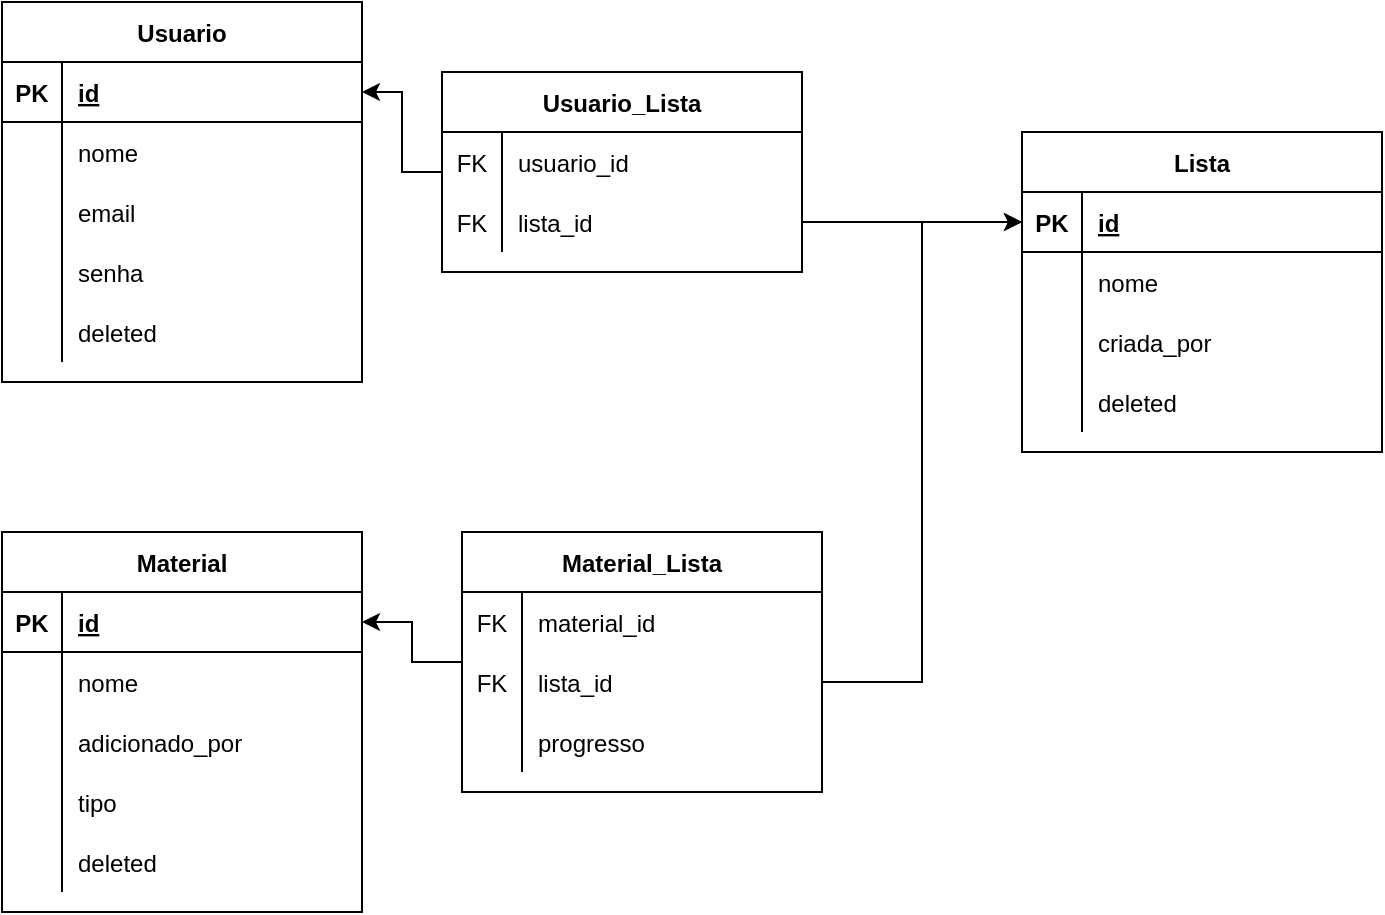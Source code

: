 <mxfile version="16.2.1" type="github"><diagram id="bsQxvZmZsck3vWy0Wv4B" name="Page-1"><mxGraphModel dx="841" dy="468" grid="1" gridSize="10" guides="1" tooltips="1" connect="1" arrows="1" fold="1" page="1" pageScale="1" pageWidth="827" pageHeight="1169" math="0" shadow="0"><root><mxCell id="0"/><mxCell id="1" parent="0"/><mxCell id="JjFJO2qF9cqSyIfI3b0g-1" value="Usuario" style="shape=table;startSize=30;container=1;collapsible=1;childLayout=tableLayout;fixedRows=1;rowLines=0;fontStyle=1;align=center;resizeLast=1;" vertex="1" parent="1"><mxGeometry x="200" y="95" width="180" height="190" as="geometry"/></mxCell><mxCell id="JjFJO2qF9cqSyIfI3b0g-2" value="" style="shape=partialRectangle;collapsible=0;dropTarget=0;pointerEvents=0;fillColor=none;top=0;left=0;bottom=1;right=0;points=[[0,0.5],[1,0.5]];portConstraint=eastwest;" vertex="1" parent="JjFJO2qF9cqSyIfI3b0g-1"><mxGeometry y="30" width="180" height="30" as="geometry"/></mxCell><mxCell id="JjFJO2qF9cqSyIfI3b0g-3" value="PK" style="shape=partialRectangle;connectable=0;fillColor=none;top=0;left=0;bottom=0;right=0;fontStyle=1;overflow=hidden;" vertex="1" parent="JjFJO2qF9cqSyIfI3b0g-2"><mxGeometry width="30" height="30" as="geometry"><mxRectangle width="30" height="30" as="alternateBounds"/></mxGeometry></mxCell><mxCell id="JjFJO2qF9cqSyIfI3b0g-4" value="id" style="shape=partialRectangle;connectable=0;fillColor=none;top=0;left=0;bottom=0;right=0;align=left;spacingLeft=6;fontStyle=5;overflow=hidden;" vertex="1" parent="JjFJO2qF9cqSyIfI3b0g-2"><mxGeometry x="30" width="150" height="30" as="geometry"><mxRectangle width="150" height="30" as="alternateBounds"/></mxGeometry></mxCell><mxCell id="JjFJO2qF9cqSyIfI3b0g-5" value="" style="shape=partialRectangle;collapsible=0;dropTarget=0;pointerEvents=0;fillColor=none;top=0;left=0;bottom=0;right=0;points=[[0,0.5],[1,0.5]];portConstraint=eastwest;" vertex="1" parent="JjFJO2qF9cqSyIfI3b0g-1"><mxGeometry y="60" width="180" height="30" as="geometry"/></mxCell><mxCell id="JjFJO2qF9cqSyIfI3b0g-6" value="" style="shape=partialRectangle;connectable=0;fillColor=none;top=0;left=0;bottom=0;right=0;editable=1;overflow=hidden;" vertex="1" parent="JjFJO2qF9cqSyIfI3b0g-5"><mxGeometry width="30" height="30" as="geometry"><mxRectangle width="30" height="30" as="alternateBounds"/></mxGeometry></mxCell><mxCell id="JjFJO2qF9cqSyIfI3b0g-7" value="nome" style="shape=partialRectangle;connectable=0;fillColor=none;top=0;left=0;bottom=0;right=0;align=left;spacingLeft=6;overflow=hidden;" vertex="1" parent="JjFJO2qF9cqSyIfI3b0g-5"><mxGeometry x="30" width="150" height="30" as="geometry"><mxRectangle width="150" height="30" as="alternateBounds"/></mxGeometry></mxCell><mxCell id="JjFJO2qF9cqSyIfI3b0g-8" value="" style="shape=partialRectangle;collapsible=0;dropTarget=0;pointerEvents=0;fillColor=none;top=0;left=0;bottom=0;right=0;points=[[0,0.5],[1,0.5]];portConstraint=eastwest;" vertex="1" parent="JjFJO2qF9cqSyIfI3b0g-1"><mxGeometry y="90" width="180" height="30" as="geometry"/></mxCell><mxCell id="JjFJO2qF9cqSyIfI3b0g-9" value="" style="shape=partialRectangle;connectable=0;fillColor=none;top=0;left=0;bottom=0;right=0;editable=1;overflow=hidden;" vertex="1" parent="JjFJO2qF9cqSyIfI3b0g-8"><mxGeometry width="30" height="30" as="geometry"><mxRectangle width="30" height="30" as="alternateBounds"/></mxGeometry></mxCell><mxCell id="JjFJO2qF9cqSyIfI3b0g-10" value="email" style="shape=partialRectangle;connectable=0;fillColor=none;top=0;left=0;bottom=0;right=0;align=left;spacingLeft=6;overflow=hidden;" vertex="1" parent="JjFJO2qF9cqSyIfI3b0g-8"><mxGeometry x="30" width="150" height="30" as="geometry"><mxRectangle width="150" height="30" as="alternateBounds"/></mxGeometry></mxCell><mxCell id="JjFJO2qF9cqSyIfI3b0g-11" value="" style="shape=partialRectangle;collapsible=0;dropTarget=0;pointerEvents=0;fillColor=none;top=0;left=0;bottom=0;right=0;points=[[0,0.5],[1,0.5]];portConstraint=eastwest;" vertex="1" parent="JjFJO2qF9cqSyIfI3b0g-1"><mxGeometry y="120" width="180" height="30" as="geometry"/></mxCell><mxCell id="JjFJO2qF9cqSyIfI3b0g-12" value="" style="shape=partialRectangle;connectable=0;fillColor=none;top=0;left=0;bottom=0;right=0;editable=1;overflow=hidden;" vertex="1" parent="JjFJO2qF9cqSyIfI3b0g-11"><mxGeometry width="30" height="30" as="geometry"><mxRectangle width="30" height="30" as="alternateBounds"/></mxGeometry></mxCell><mxCell id="JjFJO2qF9cqSyIfI3b0g-13" value="senha" style="shape=partialRectangle;connectable=0;fillColor=none;top=0;left=0;bottom=0;right=0;align=left;spacingLeft=6;overflow=hidden;" vertex="1" parent="JjFJO2qF9cqSyIfI3b0g-11"><mxGeometry x="30" width="150" height="30" as="geometry"><mxRectangle width="150" height="30" as="alternateBounds"/></mxGeometry></mxCell><mxCell id="JjFJO2qF9cqSyIfI3b0g-51" value="" style="shape=partialRectangle;collapsible=0;dropTarget=0;pointerEvents=0;fillColor=none;top=0;left=0;bottom=0;right=0;points=[[0,0.5],[1,0.5]];portConstraint=eastwest;" vertex="1" parent="JjFJO2qF9cqSyIfI3b0g-1"><mxGeometry y="150" width="180" height="30" as="geometry"/></mxCell><mxCell id="JjFJO2qF9cqSyIfI3b0g-52" value="" style="shape=partialRectangle;connectable=0;fillColor=none;top=0;left=0;bottom=0;right=0;editable=1;overflow=hidden;" vertex="1" parent="JjFJO2qF9cqSyIfI3b0g-51"><mxGeometry width="30" height="30" as="geometry"><mxRectangle width="30" height="30" as="alternateBounds"/></mxGeometry></mxCell><mxCell id="JjFJO2qF9cqSyIfI3b0g-53" value="deleted" style="shape=partialRectangle;connectable=0;fillColor=none;top=0;left=0;bottom=0;right=0;align=left;spacingLeft=6;overflow=hidden;" vertex="1" parent="JjFJO2qF9cqSyIfI3b0g-51"><mxGeometry x="30" width="150" height="30" as="geometry"><mxRectangle width="150" height="30" as="alternateBounds"/></mxGeometry></mxCell><mxCell id="JjFJO2qF9cqSyIfI3b0g-57" value="Material" style="shape=table;startSize=30;container=1;collapsible=1;childLayout=tableLayout;fixedRows=1;rowLines=0;fontStyle=1;align=center;resizeLast=1;" vertex="1" parent="1"><mxGeometry x="200" y="360" width="180" height="190" as="geometry"/></mxCell><mxCell id="JjFJO2qF9cqSyIfI3b0g-58" value="" style="shape=partialRectangle;collapsible=0;dropTarget=0;pointerEvents=0;fillColor=none;top=0;left=0;bottom=1;right=0;points=[[0,0.5],[1,0.5]];portConstraint=eastwest;" vertex="1" parent="JjFJO2qF9cqSyIfI3b0g-57"><mxGeometry y="30" width="180" height="30" as="geometry"/></mxCell><mxCell id="JjFJO2qF9cqSyIfI3b0g-59" value="PK" style="shape=partialRectangle;connectable=0;fillColor=none;top=0;left=0;bottom=0;right=0;fontStyle=1;overflow=hidden;" vertex="1" parent="JjFJO2qF9cqSyIfI3b0g-58"><mxGeometry width="30" height="30" as="geometry"><mxRectangle width="30" height="30" as="alternateBounds"/></mxGeometry></mxCell><mxCell id="JjFJO2qF9cqSyIfI3b0g-60" value="id" style="shape=partialRectangle;connectable=0;fillColor=none;top=0;left=0;bottom=0;right=0;align=left;spacingLeft=6;fontStyle=5;overflow=hidden;" vertex="1" parent="JjFJO2qF9cqSyIfI3b0g-58"><mxGeometry x="30" width="150" height="30" as="geometry"><mxRectangle width="150" height="30" as="alternateBounds"/></mxGeometry></mxCell><mxCell id="JjFJO2qF9cqSyIfI3b0g-61" value="" style="shape=partialRectangle;collapsible=0;dropTarget=0;pointerEvents=0;fillColor=none;top=0;left=0;bottom=0;right=0;points=[[0,0.5],[1,0.5]];portConstraint=eastwest;" vertex="1" parent="JjFJO2qF9cqSyIfI3b0g-57"><mxGeometry y="60" width="180" height="30" as="geometry"/></mxCell><mxCell id="JjFJO2qF9cqSyIfI3b0g-62" value="" style="shape=partialRectangle;connectable=0;fillColor=none;top=0;left=0;bottom=0;right=0;editable=1;overflow=hidden;" vertex="1" parent="JjFJO2qF9cqSyIfI3b0g-61"><mxGeometry width="30" height="30" as="geometry"><mxRectangle width="30" height="30" as="alternateBounds"/></mxGeometry></mxCell><mxCell id="JjFJO2qF9cqSyIfI3b0g-63" value="nome" style="shape=partialRectangle;connectable=0;fillColor=none;top=0;left=0;bottom=0;right=0;align=left;spacingLeft=6;overflow=hidden;" vertex="1" parent="JjFJO2qF9cqSyIfI3b0g-61"><mxGeometry x="30" width="150" height="30" as="geometry"><mxRectangle width="150" height="30" as="alternateBounds"/></mxGeometry></mxCell><mxCell id="JjFJO2qF9cqSyIfI3b0g-64" value="" style="shape=partialRectangle;collapsible=0;dropTarget=0;pointerEvents=0;fillColor=none;top=0;left=0;bottom=0;right=0;points=[[0,0.5],[1,0.5]];portConstraint=eastwest;" vertex="1" parent="JjFJO2qF9cqSyIfI3b0g-57"><mxGeometry y="90" width="180" height="30" as="geometry"/></mxCell><mxCell id="JjFJO2qF9cqSyIfI3b0g-65" value="" style="shape=partialRectangle;connectable=0;fillColor=none;top=0;left=0;bottom=0;right=0;editable=1;overflow=hidden;" vertex="1" parent="JjFJO2qF9cqSyIfI3b0g-64"><mxGeometry width="30" height="30" as="geometry"><mxRectangle width="30" height="30" as="alternateBounds"/></mxGeometry></mxCell><mxCell id="JjFJO2qF9cqSyIfI3b0g-66" value="adicionado_por" style="shape=partialRectangle;connectable=0;fillColor=none;top=0;left=0;bottom=0;right=0;align=left;spacingLeft=6;overflow=hidden;" vertex="1" parent="JjFJO2qF9cqSyIfI3b0g-64"><mxGeometry x="30" width="150" height="30" as="geometry"><mxRectangle width="150" height="30" as="alternateBounds"/></mxGeometry></mxCell><mxCell id="JjFJO2qF9cqSyIfI3b0g-83" value="" style="shape=partialRectangle;collapsible=0;dropTarget=0;pointerEvents=0;fillColor=none;top=0;left=0;bottom=0;right=0;points=[[0,0.5],[1,0.5]];portConstraint=eastwest;" vertex="1" parent="JjFJO2qF9cqSyIfI3b0g-57"><mxGeometry y="120" width="180" height="30" as="geometry"/></mxCell><mxCell id="JjFJO2qF9cqSyIfI3b0g-84" value="" style="shape=partialRectangle;connectable=0;fillColor=none;top=0;left=0;bottom=0;right=0;editable=1;overflow=hidden;" vertex="1" parent="JjFJO2qF9cqSyIfI3b0g-83"><mxGeometry width="30" height="30" as="geometry"><mxRectangle width="30" height="30" as="alternateBounds"/></mxGeometry></mxCell><mxCell id="JjFJO2qF9cqSyIfI3b0g-85" value="tipo" style="shape=partialRectangle;connectable=0;fillColor=none;top=0;left=0;bottom=0;right=0;align=left;spacingLeft=6;overflow=hidden;" vertex="1" parent="JjFJO2qF9cqSyIfI3b0g-83"><mxGeometry x="30" width="150" height="30" as="geometry"><mxRectangle width="150" height="30" as="alternateBounds"/></mxGeometry></mxCell><mxCell id="JjFJO2qF9cqSyIfI3b0g-67" value="" style="shape=partialRectangle;collapsible=0;dropTarget=0;pointerEvents=0;fillColor=none;top=0;left=0;bottom=0;right=0;points=[[0,0.5],[1,0.5]];portConstraint=eastwest;" vertex="1" parent="JjFJO2qF9cqSyIfI3b0g-57"><mxGeometry y="150" width="180" height="30" as="geometry"/></mxCell><mxCell id="JjFJO2qF9cqSyIfI3b0g-68" value="" style="shape=partialRectangle;connectable=0;fillColor=none;top=0;left=0;bottom=0;right=0;editable=1;overflow=hidden;" vertex="1" parent="JjFJO2qF9cqSyIfI3b0g-67"><mxGeometry width="30" height="30" as="geometry"><mxRectangle width="30" height="30" as="alternateBounds"/></mxGeometry></mxCell><mxCell id="JjFJO2qF9cqSyIfI3b0g-69" value="deleted" style="shape=partialRectangle;connectable=0;fillColor=none;top=0;left=0;bottom=0;right=0;align=left;spacingLeft=6;overflow=hidden;" vertex="1" parent="JjFJO2qF9cqSyIfI3b0g-67"><mxGeometry x="30" width="150" height="30" as="geometry"><mxRectangle width="150" height="30" as="alternateBounds"/></mxGeometry></mxCell><mxCell id="JjFJO2qF9cqSyIfI3b0g-86" value="Lista" style="shape=table;startSize=30;container=1;collapsible=1;childLayout=tableLayout;fixedRows=1;rowLines=0;fontStyle=1;align=center;resizeLast=1;" vertex="1" parent="1"><mxGeometry x="710" y="160" width="180" height="160" as="geometry"/></mxCell><mxCell id="JjFJO2qF9cqSyIfI3b0g-87" value="" style="shape=partialRectangle;collapsible=0;dropTarget=0;pointerEvents=0;fillColor=none;top=0;left=0;bottom=1;right=0;points=[[0,0.5],[1,0.5]];portConstraint=eastwest;" vertex="1" parent="JjFJO2qF9cqSyIfI3b0g-86"><mxGeometry y="30" width="180" height="30" as="geometry"/></mxCell><mxCell id="JjFJO2qF9cqSyIfI3b0g-88" value="PK" style="shape=partialRectangle;connectable=0;fillColor=none;top=0;left=0;bottom=0;right=0;fontStyle=1;overflow=hidden;" vertex="1" parent="JjFJO2qF9cqSyIfI3b0g-87"><mxGeometry width="30" height="30" as="geometry"><mxRectangle width="30" height="30" as="alternateBounds"/></mxGeometry></mxCell><mxCell id="JjFJO2qF9cqSyIfI3b0g-89" value="id" style="shape=partialRectangle;connectable=0;fillColor=none;top=0;left=0;bottom=0;right=0;align=left;spacingLeft=6;fontStyle=5;overflow=hidden;" vertex="1" parent="JjFJO2qF9cqSyIfI3b0g-87"><mxGeometry x="30" width="150" height="30" as="geometry"><mxRectangle width="150" height="30" as="alternateBounds"/></mxGeometry></mxCell><mxCell id="JjFJO2qF9cqSyIfI3b0g-90" value="" style="shape=partialRectangle;collapsible=0;dropTarget=0;pointerEvents=0;fillColor=none;top=0;left=0;bottom=0;right=0;points=[[0,0.5],[1,0.5]];portConstraint=eastwest;" vertex="1" parent="JjFJO2qF9cqSyIfI3b0g-86"><mxGeometry y="60" width="180" height="30" as="geometry"/></mxCell><mxCell id="JjFJO2qF9cqSyIfI3b0g-91" value="" style="shape=partialRectangle;connectable=0;fillColor=none;top=0;left=0;bottom=0;right=0;editable=1;overflow=hidden;" vertex="1" parent="JjFJO2qF9cqSyIfI3b0g-90"><mxGeometry width="30" height="30" as="geometry"><mxRectangle width="30" height="30" as="alternateBounds"/></mxGeometry></mxCell><mxCell id="JjFJO2qF9cqSyIfI3b0g-92" value="nome" style="shape=partialRectangle;connectable=0;fillColor=none;top=0;left=0;bottom=0;right=0;align=left;spacingLeft=6;overflow=hidden;" vertex="1" parent="JjFJO2qF9cqSyIfI3b0g-90"><mxGeometry x="30" width="150" height="30" as="geometry"><mxRectangle width="150" height="30" as="alternateBounds"/></mxGeometry></mxCell><mxCell id="JjFJO2qF9cqSyIfI3b0g-93" value="" style="shape=partialRectangle;collapsible=0;dropTarget=0;pointerEvents=0;fillColor=none;top=0;left=0;bottom=0;right=0;points=[[0,0.5],[1,0.5]];portConstraint=eastwest;" vertex="1" parent="JjFJO2qF9cqSyIfI3b0g-86"><mxGeometry y="90" width="180" height="30" as="geometry"/></mxCell><mxCell id="JjFJO2qF9cqSyIfI3b0g-94" value="" style="shape=partialRectangle;connectable=0;fillColor=none;top=0;left=0;bottom=0;right=0;editable=1;overflow=hidden;" vertex="1" parent="JjFJO2qF9cqSyIfI3b0g-93"><mxGeometry width="30" height="30" as="geometry"><mxRectangle width="30" height="30" as="alternateBounds"/></mxGeometry></mxCell><mxCell id="JjFJO2qF9cqSyIfI3b0g-95" value="criada_por" style="shape=partialRectangle;connectable=0;fillColor=none;top=0;left=0;bottom=0;right=0;align=left;spacingLeft=6;overflow=hidden;" vertex="1" parent="JjFJO2qF9cqSyIfI3b0g-93"><mxGeometry x="30" width="150" height="30" as="geometry"><mxRectangle width="150" height="30" as="alternateBounds"/></mxGeometry></mxCell><mxCell id="JjFJO2qF9cqSyIfI3b0g-96" value="" style="shape=partialRectangle;collapsible=0;dropTarget=0;pointerEvents=0;fillColor=none;top=0;left=0;bottom=0;right=0;points=[[0,0.5],[1,0.5]];portConstraint=eastwest;" vertex="1" parent="JjFJO2qF9cqSyIfI3b0g-86"><mxGeometry y="120" width="180" height="30" as="geometry"/></mxCell><mxCell id="JjFJO2qF9cqSyIfI3b0g-97" value="" style="shape=partialRectangle;connectable=0;fillColor=none;top=0;left=0;bottom=0;right=0;editable=1;overflow=hidden;" vertex="1" parent="JjFJO2qF9cqSyIfI3b0g-96"><mxGeometry width="30" height="30" as="geometry"><mxRectangle width="30" height="30" as="alternateBounds"/></mxGeometry></mxCell><mxCell id="JjFJO2qF9cqSyIfI3b0g-98" value="deleted" style="shape=partialRectangle;connectable=0;fillColor=none;top=0;left=0;bottom=0;right=0;align=left;spacingLeft=6;overflow=hidden;" vertex="1" parent="JjFJO2qF9cqSyIfI3b0g-96"><mxGeometry x="30" width="150" height="30" as="geometry"><mxRectangle width="150" height="30" as="alternateBounds"/></mxGeometry></mxCell><mxCell id="JjFJO2qF9cqSyIfI3b0g-147" value="" style="edgeStyle=orthogonalEdgeStyle;rounded=0;orthogonalLoop=1;jettySize=auto;html=1;entryX=1;entryY=0.5;entryDx=0;entryDy=0;" edge="1" parent="1" source="JjFJO2qF9cqSyIfI3b0g-125" target="JjFJO2qF9cqSyIfI3b0g-2"><mxGeometry relative="1" as="geometry"/></mxCell><mxCell id="JjFJO2qF9cqSyIfI3b0g-125" value="Usuario_Lista" style="shape=table;startSize=30;container=1;collapsible=1;childLayout=tableLayout;fixedRows=1;rowLines=0;fontStyle=1;align=center;resizeLast=1;" vertex="1" parent="1"><mxGeometry x="420" y="130" width="180" height="100" as="geometry"/></mxCell><mxCell id="JjFJO2qF9cqSyIfI3b0g-138" value="" style="shape=partialRectangle;collapsible=0;dropTarget=0;pointerEvents=0;fillColor=none;top=0;left=0;bottom=0;right=0;points=[[0,0.5],[1,0.5]];portConstraint=eastwest;" vertex="1" parent="JjFJO2qF9cqSyIfI3b0g-125"><mxGeometry y="30" width="180" height="30" as="geometry"/></mxCell><mxCell id="JjFJO2qF9cqSyIfI3b0g-139" value="FK" style="shape=partialRectangle;connectable=0;fillColor=none;top=0;left=0;bottom=0;right=0;fontStyle=0;overflow=hidden;" vertex="1" parent="JjFJO2qF9cqSyIfI3b0g-138"><mxGeometry width="30" height="30" as="geometry"><mxRectangle width="30" height="30" as="alternateBounds"/></mxGeometry></mxCell><mxCell id="JjFJO2qF9cqSyIfI3b0g-140" value="usuario_id" style="shape=partialRectangle;connectable=0;fillColor=none;top=0;left=0;bottom=0;right=0;align=left;spacingLeft=6;fontStyle=0;overflow=hidden;" vertex="1" parent="JjFJO2qF9cqSyIfI3b0g-138"><mxGeometry x="30" width="150" height="30" as="geometry"><mxRectangle width="150" height="30" as="alternateBounds"/></mxGeometry></mxCell><mxCell id="JjFJO2qF9cqSyIfI3b0g-141" value="" style="shape=partialRectangle;collapsible=0;dropTarget=0;pointerEvents=0;fillColor=none;top=0;left=0;bottom=0;right=0;points=[[0,0.5],[1,0.5]];portConstraint=eastwest;" vertex="1" parent="JjFJO2qF9cqSyIfI3b0g-125"><mxGeometry y="60" width="180" height="30" as="geometry"/></mxCell><mxCell id="JjFJO2qF9cqSyIfI3b0g-142" value="FK" style="shape=partialRectangle;connectable=0;fillColor=none;top=0;left=0;bottom=0;right=0;fontStyle=0;overflow=hidden;" vertex="1" parent="JjFJO2qF9cqSyIfI3b0g-141"><mxGeometry width="30" height="30" as="geometry"><mxRectangle width="30" height="30" as="alternateBounds"/></mxGeometry></mxCell><mxCell id="JjFJO2qF9cqSyIfI3b0g-143" value="lista_id" style="shape=partialRectangle;connectable=0;fillColor=none;top=0;left=0;bottom=0;right=0;align=left;spacingLeft=6;fontStyle=0;overflow=hidden;" vertex="1" parent="JjFJO2qF9cqSyIfI3b0g-141"><mxGeometry x="30" width="150" height="30" as="geometry"><mxRectangle width="150" height="30" as="alternateBounds"/></mxGeometry></mxCell><mxCell id="JjFJO2qF9cqSyIfI3b0g-146" value="" style="edgeStyle=orthogonalEdgeStyle;rounded=0;orthogonalLoop=1;jettySize=auto;html=1;entryX=0;entryY=0.5;entryDx=0;entryDy=0;" edge="1" parent="1" source="JjFJO2qF9cqSyIfI3b0g-141" target="JjFJO2qF9cqSyIfI3b0g-87"><mxGeometry relative="1" as="geometry"/></mxCell><mxCell id="JjFJO2qF9cqSyIfI3b0g-155" value="" style="edgeStyle=orthogonalEdgeStyle;rounded=0;orthogonalLoop=1;jettySize=auto;html=1;entryX=1;entryY=0.5;entryDx=0;entryDy=0;" edge="1" parent="1" source="JjFJO2qF9cqSyIfI3b0g-148" target="JjFJO2qF9cqSyIfI3b0g-58"><mxGeometry relative="1" as="geometry"/></mxCell><mxCell id="JjFJO2qF9cqSyIfI3b0g-148" value="Material_Lista" style="shape=table;startSize=30;container=1;collapsible=1;childLayout=tableLayout;fixedRows=1;rowLines=0;fontStyle=1;align=center;resizeLast=1;" vertex="1" parent="1"><mxGeometry x="430" y="360" width="180" height="130" as="geometry"/></mxCell><mxCell id="JjFJO2qF9cqSyIfI3b0g-149" value="" style="shape=partialRectangle;collapsible=0;dropTarget=0;pointerEvents=0;fillColor=none;top=0;left=0;bottom=0;right=0;points=[[0,0.5],[1,0.5]];portConstraint=eastwest;" vertex="1" parent="JjFJO2qF9cqSyIfI3b0g-148"><mxGeometry y="30" width="180" height="30" as="geometry"/></mxCell><mxCell id="JjFJO2qF9cqSyIfI3b0g-150" value="FK" style="shape=partialRectangle;connectable=0;fillColor=none;top=0;left=0;bottom=0;right=0;fontStyle=0;overflow=hidden;" vertex="1" parent="JjFJO2qF9cqSyIfI3b0g-149"><mxGeometry width="30" height="30" as="geometry"><mxRectangle width="30" height="30" as="alternateBounds"/></mxGeometry></mxCell><mxCell id="JjFJO2qF9cqSyIfI3b0g-151" value="material_id" style="shape=partialRectangle;connectable=0;fillColor=none;top=0;left=0;bottom=0;right=0;align=left;spacingLeft=6;fontStyle=0;overflow=hidden;" vertex="1" parent="JjFJO2qF9cqSyIfI3b0g-149"><mxGeometry x="30" width="150" height="30" as="geometry"><mxRectangle width="150" height="30" as="alternateBounds"/></mxGeometry></mxCell><mxCell id="JjFJO2qF9cqSyIfI3b0g-152" value="" style="shape=partialRectangle;collapsible=0;dropTarget=0;pointerEvents=0;fillColor=none;top=0;left=0;bottom=0;right=0;points=[[0,0.5],[1,0.5]];portConstraint=eastwest;" vertex="1" parent="JjFJO2qF9cqSyIfI3b0g-148"><mxGeometry y="60" width="180" height="30" as="geometry"/></mxCell><mxCell id="JjFJO2qF9cqSyIfI3b0g-153" value="FK" style="shape=partialRectangle;connectable=0;fillColor=none;top=0;left=0;bottom=0;right=0;fontStyle=0;overflow=hidden;" vertex="1" parent="JjFJO2qF9cqSyIfI3b0g-152"><mxGeometry width="30" height="30" as="geometry"><mxRectangle width="30" height="30" as="alternateBounds"/></mxGeometry></mxCell><mxCell id="JjFJO2qF9cqSyIfI3b0g-154" value="lista_id" style="shape=partialRectangle;connectable=0;fillColor=none;top=0;left=0;bottom=0;right=0;align=left;spacingLeft=6;fontStyle=0;overflow=hidden;" vertex="1" parent="JjFJO2qF9cqSyIfI3b0g-152"><mxGeometry x="30" width="150" height="30" as="geometry"><mxRectangle width="150" height="30" as="alternateBounds"/></mxGeometry></mxCell><mxCell id="JjFJO2qF9cqSyIfI3b0g-174" value="" style="shape=partialRectangle;collapsible=0;dropTarget=0;pointerEvents=0;fillColor=none;top=0;left=0;bottom=0;right=0;points=[[0,0.5],[1,0.5]];portConstraint=eastwest;" vertex="1" parent="JjFJO2qF9cqSyIfI3b0g-148"><mxGeometry y="90" width="180" height="30" as="geometry"/></mxCell><mxCell id="JjFJO2qF9cqSyIfI3b0g-175" value="" style="shape=partialRectangle;connectable=0;fillColor=none;top=0;left=0;bottom=0;right=0;editable=1;overflow=hidden;" vertex="1" parent="JjFJO2qF9cqSyIfI3b0g-174"><mxGeometry width="30" height="30" as="geometry"><mxRectangle width="30" height="30" as="alternateBounds"/></mxGeometry></mxCell><mxCell id="JjFJO2qF9cqSyIfI3b0g-176" value="progresso" style="shape=partialRectangle;connectable=0;fillColor=none;top=0;left=0;bottom=0;right=0;align=left;spacingLeft=6;overflow=hidden;" vertex="1" parent="JjFJO2qF9cqSyIfI3b0g-174"><mxGeometry x="30" width="150" height="30" as="geometry"><mxRectangle width="150" height="30" as="alternateBounds"/></mxGeometry></mxCell><mxCell id="JjFJO2qF9cqSyIfI3b0g-171" style="edgeStyle=orthogonalEdgeStyle;rounded=0;orthogonalLoop=1;jettySize=auto;html=1;exitX=1;exitY=0.5;exitDx=0;exitDy=0;entryX=0;entryY=0.5;entryDx=0;entryDy=0;" edge="1" parent="1" source="JjFJO2qF9cqSyIfI3b0g-152" target="JjFJO2qF9cqSyIfI3b0g-87"><mxGeometry relative="1" as="geometry"/></mxCell></root></mxGraphModel></diagram></mxfile>